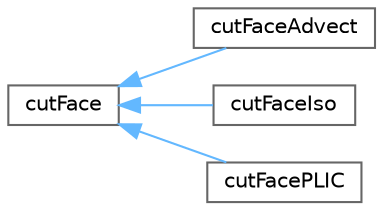 digraph "Graphical Class Hierarchy"
{
 // LATEX_PDF_SIZE
  bgcolor="transparent";
  edge [fontname=Helvetica,fontsize=10,labelfontname=Helvetica,labelfontsize=10];
  node [fontname=Helvetica,fontsize=10,shape=box,height=0.2,width=0.4];
  rankdir="LR";
  Node0 [id="Node000000",label="cutFace",height=0.2,width=0.4,color="grey40", fillcolor="white", style="filled",URL="$classFoam_1_1cutFace.html",tooltip="Base class for cutting a face, faceI, of an fvMesh, mesh_, at its intersections."];
  Node0 -> Node1 [id="edge4476_Node000000_Node000001",dir="back",color="steelblue1",style="solid",tooltip=" "];
  Node1 [id="Node000001",label="cutFaceAdvect",height=0.2,width=0.4,color="grey40", fillcolor="white", style="filled",URL="$classFoam_1_1cutFaceAdvect.html",tooltip="Calculates the face fluxes."];
  Node0 -> Node2 [id="edge4477_Node000000_Node000002",dir="back",color="steelblue1",style="solid",tooltip=" "];
  Node2 [id="Node000002",label="cutFaceIso",height=0.2,width=0.4,color="grey40", fillcolor="white", style="filled",URL="$classFoam_1_1cutFaceIso.html",tooltip="Class for cutting a face, faceI, of an fvMesh, mesh_, at its intersection with an isosurface defined ..."];
  Node0 -> Node3 [id="edge4478_Node000000_Node000003",dir="back",color="steelblue1",style="solid",tooltip=" "];
  Node3 [id="Node000003",label="cutFacePLIC",height=0.2,width=0.4,color="grey40", fillcolor="white", style="filled",URL="$classFoam_1_1cutFacePLIC.html",tooltip="Class for cutting a face, faceI, of an fvMesh, mesh_, at its intersection with an plane defined by no..."];
}
